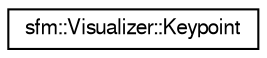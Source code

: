 digraph "Graphical Class Hierarchy"
{
  edge [fontname="FreeSans",fontsize="10",labelfontname="FreeSans",labelfontsize="10"];
  node [fontname="FreeSans",fontsize="10",shape=record];
  rankdir="LR";
  Node0 [label="sfm::Visualizer::Keypoint",height=0.2,width=0.4,color="black", fillcolor="white", style="filled",URL="$structsfm_1_1_visualizer_1_1_keypoint.html"];
}
